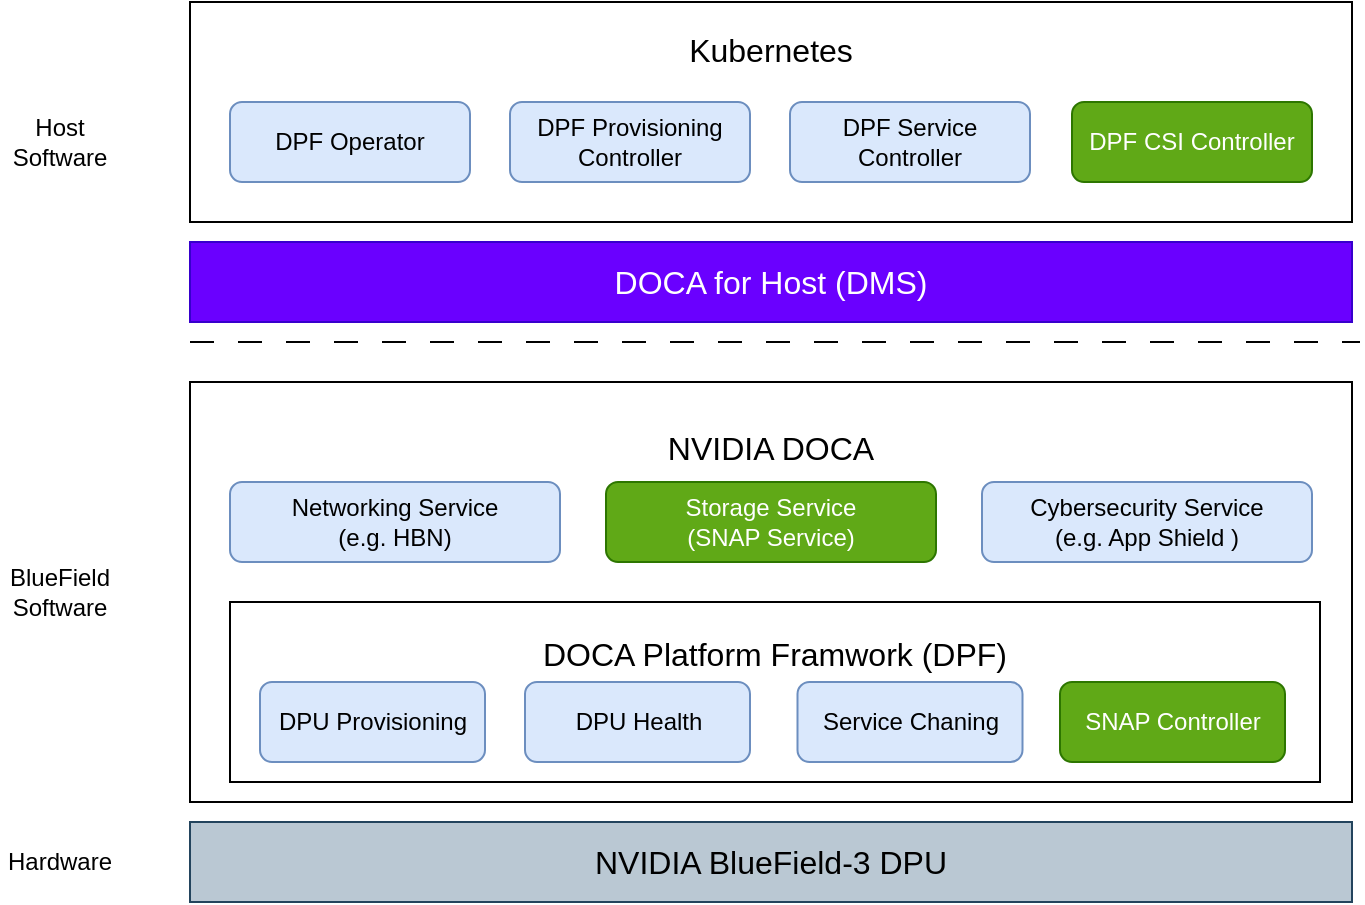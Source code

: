 <mxfile version="26.0.16">
  <diagram name="Page-1" id="_ARbiSKkRxEPHukRn9UV">
    <mxGraphModel dx="1117" dy="816" grid="1" gridSize="10" guides="1" tooltips="1" connect="1" arrows="1" fold="1" page="1" pageScale="1" pageWidth="850" pageHeight="1100" math="0" shadow="0">
      <root>
        <mxCell id="0" />
        <mxCell id="1" parent="0" />
        <mxCell id="vgcWM7ggvIrGD1T_gDjP-1" value="&lt;font style=&quot;font-size: 16px;&quot;&gt;Kubernetes&lt;/font&gt;&lt;div&gt;&lt;br&gt;&lt;/div&gt;&lt;div&gt;&lt;br&gt;&lt;/div&gt;&lt;div&gt;&lt;font style=&quot;font-size: 16px;&quot;&gt;&lt;br&gt;&lt;/font&gt;&lt;/div&gt;&lt;div&gt;&lt;br&gt;&lt;/div&gt;" style="rounded=0;whiteSpace=wrap;html=1;" parent="1" vertex="1">
          <mxGeometry x="185" y="430" width="581" height="110" as="geometry" />
        </mxCell>
        <mxCell id="vgcWM7ggvIrGD1T_gDjP-2" value="DPF Operator" style="rounded=1;whiteSpace=wrap;html=1;fillColor=#dae8fc;strokeColor=#6c8ebf;" parent="1" vertex="1">
          <mxGeometry x="205" y="480" width="120" height="40" as="geometry" />
        </mxCell>
        <mxCell id="vgcWM7ggvIrGD1T_gDjP-4" value="DPF Provisioning Controller" style="rounded=1;whiteSpace=wrap;html=1;fillColor=#dae8fc;strokeColor=#6c8ebf;" parent="1" vertex="1">
          <mxGeometry x="345" y="480" width="120" height="40" as="geometry" />
        </mxCell>
        <mxCell id="vgcWM7ggvIrGD1T_gDjP-5" value="DPF Service Controller" style="rounded=1;whiteSpace=wrap;html=1;fillColor=#dae8fc;strokeColor=#6c8ebf;" parent="1" vertex="1">
          <mxGeometry x="485" y="480" width="120" height="40" as="geometry" />
        </mxCell>
        <mxCell id="vgcWM7ggvIrGD1T_gDjP-6" value="DPF CSI Controller" style="rounded=1;whiteSpace=wrap;html=1;fillColor=#60a917;strokeColor=#2D7600;fontColor=#ffffff;" parent="1" vertex="1">
          <mxGeometry x="626" y="480" width="120" height="40" as="geometry" />
        </mxCell>
        <mxCell id="vgcWM7ggvIrGD1T_gDjP-7" value="&lt;div&gt;&lt;span style=&quot;font-size: 16px;&quot;&gt;DOCA for Host (DMS)&lt;/span&gt;&lt;/div&gt;" style="rounded=0;whiteSpace=wrap;html=1;fillColor=#6a00ff;fontColor=#ffffff;strokeColor=#3700CC;" parent="1" vertex="1">
          <mxGeometry x="185" y="550" width="581" height="40" as="geometry" />
        </mxCell>
        <mxCell id="1Wx0cIaCQdOZNczxIGOG-1" value="" style="endArrow=none;dashed=1;html=1;rounded=0;dashPattern=12 12;strokeColor=#000000;" edge="1" parent="1">
          <mxGeometry width="50" height="50" relative="1" as="geometry">
            <mxPoint x="185" y="600" as="sourcePoint" />
            <mxPoint x="770" y="600" as="targetPoint" />
          </mxGeometry>
        </mxCell>
        <mxCell id="1Wx0cIaCQdOZNczxIGOG-2" value="&lt;font style=&quot;font-size: 16px;&quot;&gt;NVIDIA DOCA&lt;/font&gt;&lt;div&gt;&lt;span style=&quot;font-size: 16px;&quot;&gt;&lt;br&gt;&lt;/span&gt;&lt;/div&gt;&lt;div&gt;&lt;span style=&quot;font-size: 16px;&quot;&gt;&lt;br&gt;&lt;/span&gt;&lt;/div&gt;&lt;div&gt;&lt;br&gt;&lt;/div&gt;&lt;div&gt;&lt;span style=&quot;font-size: 16px;&quot;&gt;&lt;br&gt;&lt;/span&gt;&lt;div&gt;&lt;font style=&quot;font-size: 16px;&quot;&gt;&lt;br&gt;&lt;/font&gt;&lt;/div&gt;&lt;div&gt;&lt;font style=&quot;font-size: 16px;&quot;&gt;&lt;br&gt;&lt;/font&gt;&lt;/div&gt;&lt;div&gt;&lt;font style=&quot;font-size: 16px;&quot;&gt;&lt;br&gt;&lt;/font&gt;&lt;/div&gt;&lt;div&gt;&lt;br&gt;&lt;/div&gt;&lt;/div&gt;" style="rounded=0;whiteSpace=wrap;html=1;" vertex="1" parent="1">
          <mxGeometry x="185" y="620" width="581" height="210" as="geometry" />
        </mxCell>
        <mxCell id="1Wx0cIaCQdOZNczxIGOG-3" value="Networking Service&lt;div&gt;(e.g. HBN)&lt;/div&gt;" style="rounded=1;whiteSpace=wrap;html=1;fillColor=#dae8fc;strokeColor=#6c8ebf;" vertex="1" parent="1">
          <mxGeometry x="205" y="670" width="165" height="40" as="geometry" />
        </mxCell>
        <mxCell id="1Wx0cIaCQdOZNczxIGOG-5" value="&lt;span style=&quot;font-size: 16px;&quot;&gt;NVIDIA BlueField-3 DPU&lt;/span&gt;" style="rounded=0;whiteSpace=wrap;html=1;fillColor=#bac8d3;strokeColor=#23445d;" vertex="1" parent="1">
          <mxGeometry x="185" y="840" width="581" height="40" as="geometry" />
        </mxCell>
        <mxCell id="1Wx0cIaCQdOZNczxIGOG-8" value="Storage Service&lt;div&gt;(SNAP Service)&lt;/div&gt;" style="rounded=1;whiteSpace=wrap;html=1;fillColor=#60a917;strokeColor=#2D7600;fontColor=#ffffff;" vertex="1" parent="1">
          <mxGeometry x="393" y="670" width="165" height="40" as="geometry" />
        </mxCell>
        <mxCell id="1Wx0cIaCQdOZNczxIGOG-9" value="Cybersecurity Service&lt;div&gt;(e.g. App Shield )&lt;/div&gt;" style="rounded=1;whiteSpace=wrap;html=1;fillColor=#dae8fc;strokeColor=#6c8ebf;" vertex="1" parent="1">
          <mxGeometry x="581" y="670" width="165" height="40" as="geometry" />
        </mxCell>
        <mxCell id="1Wx0cIaCQdOZNczxIGOG-10" value="&lt;span style=&quot;font-size: 16px;&quot;&gt;DOCA Platform Framwork (DPF)&lt;/span&gt;&lt;div&gt;&lt;span style=&quot;font-size: 16px;&quot;&gt;&lt;br&gt;&lt;/span&gt;&lt;/div&gt;&lt;div&gt;&lt;span style=&quot;font-size: 16px;&quot;&gt;&lt;br&gt;&lt;/span&gt;&lt;/div&gt;" style="rounded=0;whiteSpace=wrap;html=1;" vertex="1" parent="1">
          <mxGeometry x="205" y="730" width="545" height="90" as="geometry" />
        </mxCell>
        <mxCell id="1Wx0cIaCQdOZNczxIGOG-11" value="DPU Provisioning" style="rounded=1;whiteSpace=wrap;html=1;fillColor=#dae8fc;strokeColor=#6c8ebf;" vertex="1" parent="1">
          <mxGeometry x="220" y="770" width="112.5" height="40" as="geometry" />
        </mxCell>
        <mxCell id="1Wx0cIaCQdOZNczxIGOG-12" value="DPU Health" style="rounded=1;whiteSpace=wrap;html=1;fillColor=#dae8fc;strokeColor=#6c8ebf;" vertex="1" parent="1">
          <mxGeometry x="352.5" y="770" width="112.5" height="40" as="geometry" />
        </mxCell>
        <mxCell id="1Wx0cIaCQdOZNczxIGOG-13" value="Service Chaning" style="rounded=1;whiteSpace=wrap;html=1;fillColor=#dae8fc;strokeColor=#6c8ebf;" vertex="1" parent="1">
          <mxGeometry x="488.75" y="770" width="112.5" height="40" as="geometry" />
        </mxCell>
        <mxCell id="1Wx0cIaCQdOZNczxIGOG-14" value="SNAP Controller" style="rounded=1;whiteSpace=wrap;html=1;fillColor=#60a917;strokeColor=#2D7600;fontColor=#ffffff;" vertex="1" parent="1">
          <mxGeometry x="620" y="770" width="112.5" height="40" as="geometry" />
        </mxCell>
        <mxCell id="1Wx0cIaCQdOZNczxIGOG-15" value="Host Software" style="text;html=1;align=center;verticalAlign=middle;whiteSpace=wrap;rounded=0;" vertex="1" parent="1">
          <mxGeometry x="90" y="485" width="60" height="30" as="geometry" />
        </mxCell>
        <mxCell id="1Wx0cIaCQdOZNczxIGOG-18" value="BlueField Software" style="text;html=1;align=center;verticalAlign=middle;whiteSpace=wrap;rounded=0;" vertex="1" parent="1">
          <mxGeometry x="90" y="710" width="60" height="30" as="geometry" />
        </mxCell>
        <mxCell id="1Wx0cIaCQdOZNczxIGOG-19" value="Hardware" style="text;html=1;align=center;verticalAlign=middle;whiteSpace=wrap;rounded=0;" vertex="1" parent="1">
          <mxGeometry x="90" y="845" width="60" height="30" as="geometry" />
        </mxCell>
      </root>
    </mxGraphModel>
  </diagram>
</mxfile>
